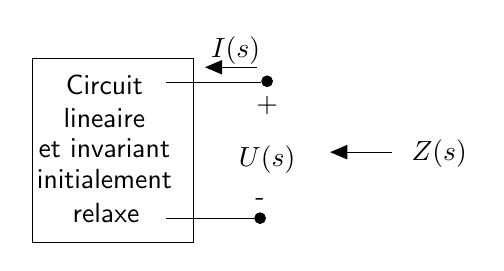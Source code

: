 \begin{tikzpicture}[y=-1cm]
\sf
\filldraw[black] (3.867,4.927) circle (0.067cm);
\path (3.867,4.762) node[text=black,anchor=base] {-};
\filldraw[black] (3.956,3.189) circle (0.067cm);
\draw[black] (0.982,2.9) rectangle (3.016,5.233);
\draw[black] (2.667,3.2) -- (3.882,3.2);
\draw[black] (2.667,4.933) -- (3.882,4.933);
\draw[arrows=-triangle 45,black] (3.822,3.011) -- (3.167,3.011);
\path (3.956,4.267) node[text=black,anchor=base] {$U(s)$};
\path (1.889,4.556) node[text=black,anchor=base] {initialement};
\path (3.556,2.889) node[text=black,anchor=base] {$I(s)$};
\path (3.956,3.589) node[text=black,anchor=base] {+};
\path (5.667,4.189) node[text=black,anchor=base west] {$Z(s)$};
\path (1.889,3.36) node[text=black,anchor=base] {Circuit};
\path (1.889,4.156) node[text=black,anchor=base] {et invariant};
\path (1.889,3.782) node[text=black,anchor=base] {lineaire};
\path (1.911,4.978) node[text=black,anchor=base] {relaxe};
\draw[arrows=-triangle 45,black] (5.544,4.089) -- (4.756,4.089);

\end{tikzpicture}%

%% Configure (x)emacs for this file ...
%% Local Variables:
%% mode: latex
%% End: